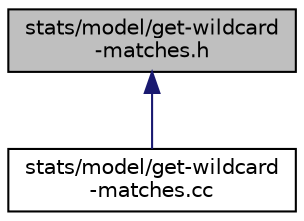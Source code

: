 digraph "stats/model/get-wildcard-matches.h"
{
  edge [fontname="Helvetica",fontsize="10",labelfontname="Helvetica",labelfontsize="10"];
  node [fontname="Helvetica",fontsize="10",shape=record];
  Node1 [label="stats/model/get-wildcard\l-matches.h",height=0.2,width=0.4,color="black", fillcolor="grey75", style="filled", fontcolor="black"];
  Node1 -> Node2 [dir="back",color="midnightblue",fontsize="10",style="solid"];
  Node2 [label="stats/model/get-wildcard\l-matches.cc",height=0.2,width=0.4,color="black", fillcolor="white", style="filled",URL="$dc/d31/get-wildcard-matches_8cc.html"];
}
